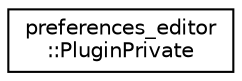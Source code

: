 digraph "Graphical Class Hierarchy"
{
 // LATEX_PDF_SIZE
  edge [fontname="Helvetica",fontsize="10",labelfontname="Helvetica",labelfontsize="10"];
  node [fontname="Helvetica",fontsize="10",shape=record];
  rankdir="LR";
  Node0 [label="preferences_editor\l::PluginPrivate",height=0.2,width=0.4,color="black", fillcolor="white", style="filled",URL="$classpreferences__editor_1_1_plugin_private.html",tooltip=" "];
}
